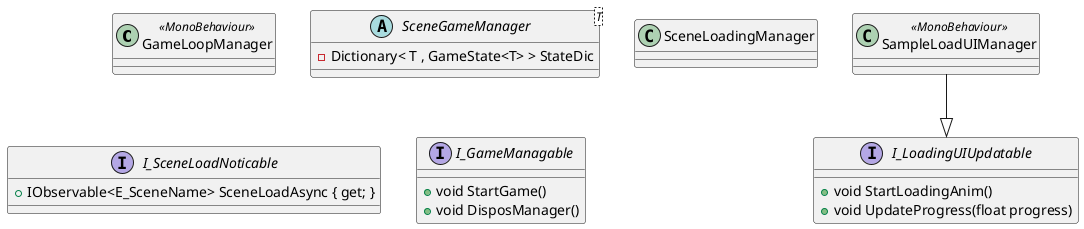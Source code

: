 @startuml GameLoopManager
    class GameLoopManager <<MonoBehaviour>>{}

    abstract class SceneGameManager<T>{
        - Dictionary< T , GameState<T> > StateDic
    }

    class SceneLoadingManager{

    }

    class SampleLoadUIManager <<MonoBehaviour>>{

    }

    interface I_LoadingUIUpdatable{
        + void StartLoadingAnim()
        + void UpdateProgress(float progress)
    }

    interface I_SceneLoadNoticable{
        + IObservable<E_SceneName> SceneLoadAsync { get; }
    }

    interface I_GameManagable{
        + void StartGame()
        + void DisposManager()
    }

    SampleLoadUIManager --|> I_LoadingUIUpdatable
@enduml